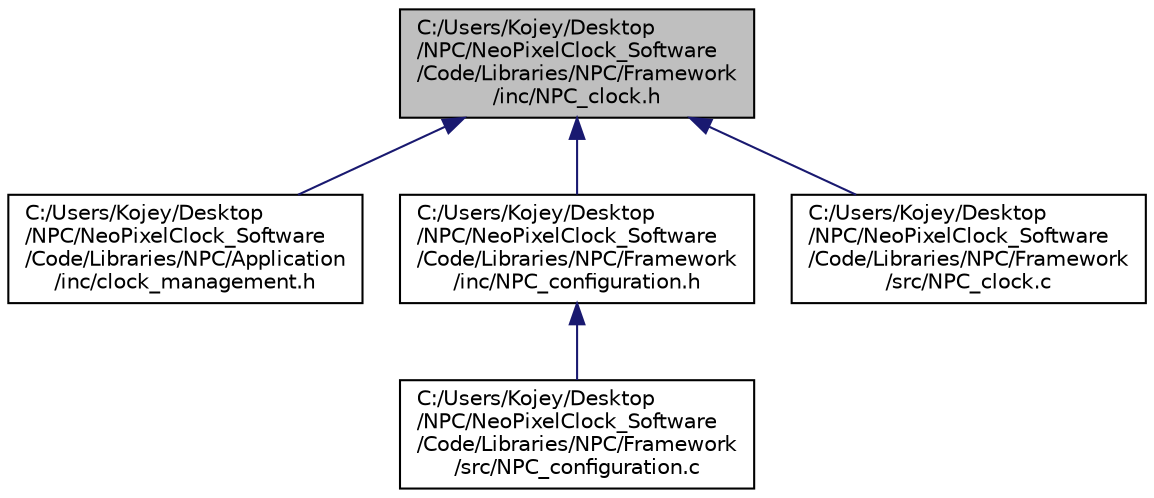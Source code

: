 digraph "C:/Users/Kojey/Desktop/NPC/NeoPixelClock_Software/Code/Libraries/NPC/Framework/inc/NPC_clock.h"
{
  edge [fontname="Helvetica",fontsize="10",labelfontname="Helvetica",labelfontsize="10"];
  node [fontname="Helvetica",fontsize="10",shape=record];
  Node7 [label="C:/Users/Kojey/Desktop\l/NPC/NeoPixelClock_Software\l/Code/Libraries/NPC/Framework\l/inc/NPC_clock.h",height=0.2,width=0.4,color="black", fillcolor="grey75", style="filled", fontcolor="black"];
  Node7 -> Node8 [dir="back",color="midnightblue",fontsize="10",style="solid"];
  Node8 [label="C:/Users/Kojey/Desktop\l/NPC/NeoPixelClock_Software\l/Code/Libraries/NPC/Application\l/inc/clock_management.h",height=0.2,width=0.4,color="black", fillcolor="white", style="filled",URL="$clock__management_8h_source.html"];
  Node7 -> Node9 [dir="back",color="midnightblue",fontsize="10",style="solid"];
  Node9 [label="C:/Users/Kojey/Desktop\l/NPC/NeoPixelClock_Software\l/Code/Libraries/NPC/Framework\l/inc/NPC_configuration.h",height=0.2,width=0.4,color="black", fillcolor="white", style="filled",URL="$_n_p_c__configuration_8h.html",tooltip="This file contains all the main initialization prototypes used by the NPC. "];
  Node9 -> Node10 [dir="back",color="midnightblue",fontsize="10",style="solid"];
  Node10 [label="C:/Users/Kojey/Desktop\l/NPC/NeoPixelClock_Software\l/Code/Libraries/NPC/Framework\l/src/NPC_configuration.c",height=0.2,width=0.4,color="black", fillcolor="white", style="filled",URL="$_n_p_c__configuration_8c.html",tooltip="This file contains all the main initialization functions used by the NPC. "];
  Node7 -> Node11 [dir="back",color="midnightblue",fontsize="10",style="solid"];
  Node11 [label="C:/Users/Kojey/Desktop\l/NPC/NeoPixelClock_Software\l/Code/Libraries/NPC/Framework\l/src/NPC_clock.c",height=0.2,width=0.4,color="black", fillcolor="white", style="filled",URL="$_n_p_c__clock_8c.html",tooltip="This file provides firmware functions to manage the Date, Time and Alarm of the NPC clock..."];
}
